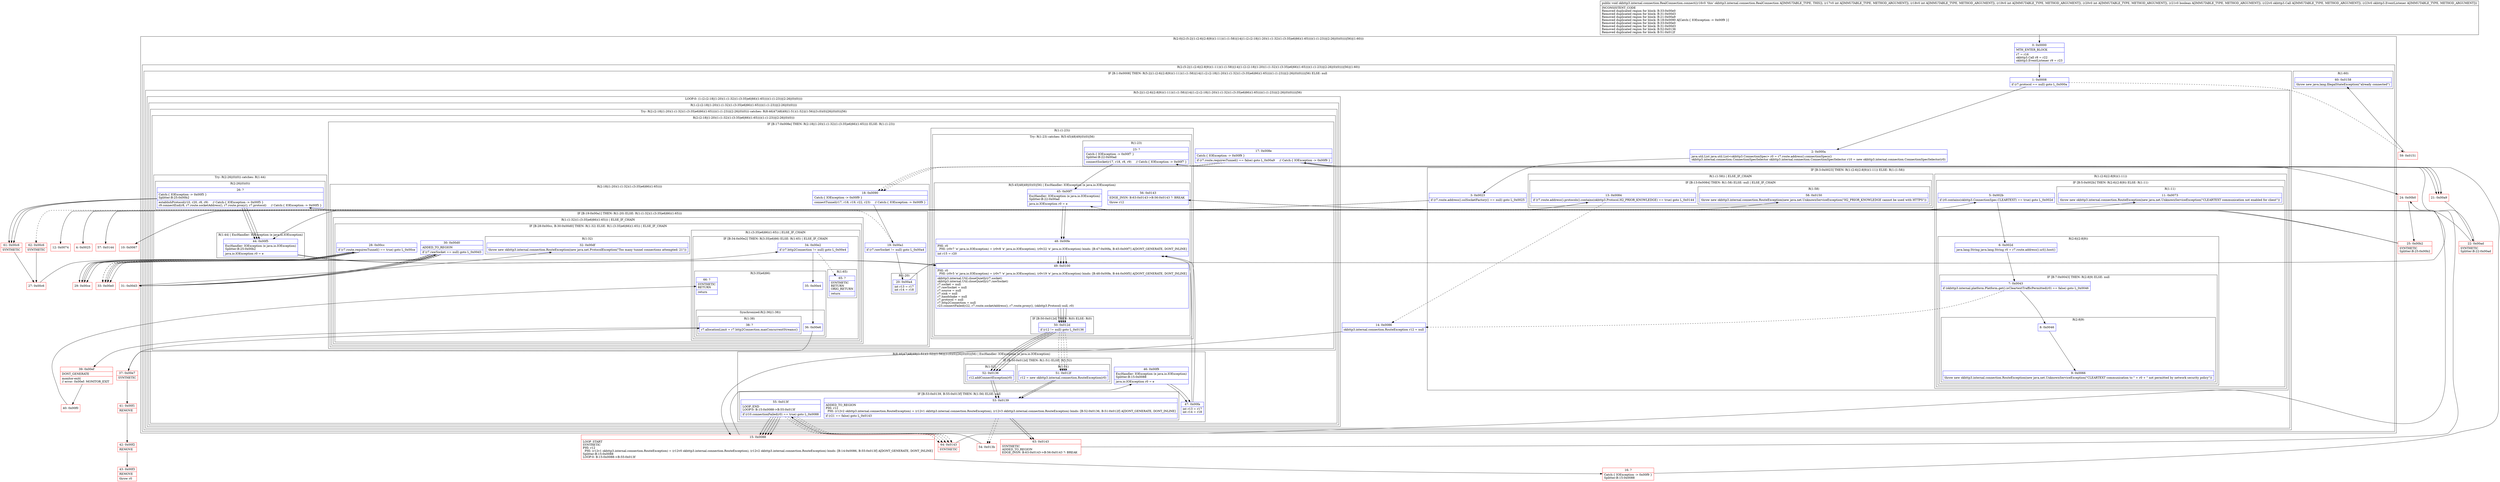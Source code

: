 digraph "CFG forokhttp3.internal.connection.RealConnection.connect(IIIIZLokhttp3\/Call;Lokhttp3\/EventListener;)V" {
subgraph cluster_Region_1823069218 {
label = "R(2:0|(2:(5:2|(1:(2:6|(2:8|9))(1:11))(1:(1:58))|14|(1:(2:(2:18|(1:20)(1:(1:32)(1:(3:35|e6|66)(1:65))))(1:(1:23))|(2:26|(0)(0))))|56)|(1:60)))";
node [shape=record,color=blue];
Node_0 [shape=record,label="{0\:\ 0x0000|MTH_ENTER_BLOCK\l|r7 = r16\lokhttp3.Call r8 = r22\lokhttp3.EventListener r9 = r23\l}"];
subgraph cluster_Region_1781759965 {
label = "R(2:(5:2|(1:(2:6|(2:8|9))(1:11))(1:(1:58))|14|(1:(2:(2:18|(1:20)(1:(1:32)(1:(3:35|e6|66)(1:65))))(1:(1:23))|(2:26|(0)(0))))|56)|(1:60))";
node [shape=record,color=blue];
subgraph cluster_IfRegion_2146221171 {
label = "IF [B:1:0x0008] THEN: R(5:2|(1:(2:6|(2:8|9))(1:11))(1:(1:58))|14|(1:(2:(2:18|(1:20)(1:(1:32)(1:(3:35|e6|66)(1:65))))(1:(1:23))|(2:26|(0)(0))))|56) ELSE: null";
node [shape=record,color=blue];
Node_1 [shape=record,label="{1\:\ 0x0008|if (r7.protocol == null) goto L_0x000a\l}"];
subgraph cluster_Region_632742319 {
label = "R(5:2|(1:(2:6|(2:8|9))(1:11))(1:(1:58))|14|(1:(2:(2:18|(1:20)(1:(1:32)(1:(3:35|e6|66)(1:65))))(1:(1:23))|(2:26|(0)(0))))|56)";
node [shape=record,color=blue];
Node_2 [shape=record,label="{2\:\ 0x000a|java.util.List java.util.List\<okhttp3.ConnectionSpec\> r0 = r7.route.address().connectionSpecs()\lokhttp3.internal.connection.ConnectionSpecSelector okhttp3.internal.connection.ConnectionSpecSelector r10 = new okhttp3.internal.connection.ConnectionSpecSelector(r0)\l}"];
subgraph cluster_IfRegion_27000258 {
label = "IF [B:3:0x0023] THEN: R(1:(2:6|(2:8|9))(1:11)) ELSE: R(1:(1:58))";
node [shape=record,color=blue];
Node_3 [shape=record,label="{3\:\ 0x0023|if (r7.route.address().sslSocketFactory() == null) goto L_0x0025\l}"];
subgraph cluster_Region_1507825186 {
label = "R(1:(2:6|(2:8|9))(1:11))";
node [shape=record,color=blue];
subgraph cluster_IfRegion_582460344 {
label = "IF [B:5:0x002b] THEN: R(2:6|(2:8|9)) ELSE: R(1:11)";
node [shape=record,color=blue];
Node_5 [shape=record,label="{5\:\ 0x002b|if (r0.contains(okhttp3.ConnectionSpec.CLEARTEXT) == true) goto L_0x002d\l}"];
subgraph cluster_Region_320911226 {
label = "R(2:6|(2:8|9))";
node [shape=record,color=blue];
Node_6 [shape=record,label="{6\:\ 0x002d|java.lang.String java.lang.String r0 = r7.route.address().url().host()\l}"];
subgraph cluster_IfRegion_1057223123 {
label = "IF [B:7:0x0043] THEN: R(2:8|9) ELSE: null";
node [shape=record,color=blue];
Node_7 [shape=record,label="{7\:\ 0x0043|if (okhttp3.internal.platform.Platform.get().isCleartextTrafficPermitted(r0) == false) goto L_0x0046\l}"];
subgraph cluster_Region_389868230 {
label = "R(2:8|9)";
node [shape=record,color=blue];
Node_8 [shape=record,label="{8\:\ 0x0046}"];
Node_9 [shape=record,label="{9\:\ 0x0066|throw new okhttp3.internal.connection.RouteException(new java.net.UnknownServiceException(\"CLEARTEXT communication to \" + r0 + \" not permitted by network security policy\"))\l}"];
}
}
}
subgraph cluster_Region_677631827 {
label = "R(1:11)";
node [shape=record,color=blue];
Node_11 [shape=record,label="{11\:\ 0x0073|throw new okhttp3.internal.connection.RouteException(new java.net.UnknownServiceException(\"CLEARTEXT communication not enabled for client\"))\l}"];
}
}
}
subgraph cluster_Region_846653704 {
label = "R(1:(1:58)) | ELSE_IF_CHAIN\l";
node [shape=record,color=blue];
subgraph cluster_IfRegion_1826449257 {
label = "IF [B:13:0x0084] THEN: R(1:58) ELSE: null | ELSE_IF_CHAIN\l";
node [shape=record,color=blue];
Node_13 [shape=record,label="{13\:\ 0x0084|if (r7.route.address().protocols().contains(okhttp3.Protocol.H2_PRIOR_KNOWLEDGE) == true) goto L_0x0144\l}"];
subgraph cluster_Region_1234600534 {
label = "R(1:58)";
node [shape=record,color=blue];
Node_58 [shape=record,label="{58\:\ 0x0150|throw new okhttp3.internal.connection.RouteException(new java.net.UnknownServiceException(\"H2_PRIOR_KNOWLEDGE cannot be used with HTTPS\"))\l}"];
}
}
}
}
Node_14 [shape=record,label="{14\:\ 0x0086|okhttp3.internal.connection.RouteException r12 = null\l}"];
subgraph cluster_LoopRegion_649026805 {
label = "LOOP:0: (1:(2:(2:18|(1:20)(1:(1:32)(1:(3:35|e6|66)(1:65))))(1:(1:23))|(2:26|(0)(0))))";
node [shape=record,color=blue];
Node_55 [shape=record,label="{55\:\ 0x013f|LOOP_END\lLOOP:0: B:15:0x0088\-\>B:55:0x013f\l|if (r10.connectionFailed(r0) == true) goto L_0x0088\l}"];
subgraph cluster_Region_2147032440 {
label = "R(1:(2:(2:18|(1:20)(1:(1:32)(1:(3:35|e6|66)(1:65))))(1:(1:23))|(2:26|(0)(0))))";
node [shape=record,color=blue];
subgraph cluster_TryCatchRegion_2059572518 {
label = "Try: R(2:(2:18|(1:20)(1:(1:32)(1:(3:35|e6|66)(1:65))))(1:(1:23))|(2:26|(0)(0))) catches: R(8:46|47|48|49|(1:51)(1:52)|(1:56)|(3:(0)(0)|26|(0)(0))|56)";
node [shape=record,color=blue];
subgraph cluster_Region_2107851576 {
label = "R(2:(2:18|(1:20)(1:(1:32)(1:(3:35|e6|66)(1:65))))(1:(1:23))|(2:26|(0)(0)))";
node [shape=record,color=blue];
subgraph cluster_IfRegion_14351080 {
label = "IF [B:17:0x008e] THEN: R(2:18|(1:20)(1:(1:32)(1:(3:35|e6|66)(1:65)))) ELSE: R(1:(1:23))";
node [shape=record,color=blue];
Node_17 [shape=record,label="{17\:\ 0x008e|Catch:\{ IOException \-\> 0x00f9 \}\l|if (r7.route.requiresTunnel() == false) goto L_0x00a9     \/\/ Catch:\{ IOException \-\> 0x00f9 \}\l}"];
subgraph cluster_Region_939468118 {
label = "R(2:18|(1:20)(1:(1:32)(1:(3:35|e6|66)(1:65))))";
node [shape=record,color=blue];
Node_18 [shape=record,label="{18\:\ 0x0090|Catch:\{ IOException \-\> 0x00f9 \}\l|connectTunnel(r17, r18, r19, r22, r23)     \/\/ Catch:\{ IOException \-\> 0x00f9 \}\l}"];
subgraph cluster_IfRegion_1501232426 {
label = "IF [B:19:0x00a1] THEN: R(1:20) ELSE: R(1:(1:32)(1:(3:35|e6|66)(1:65)))";
node [shape=record,color=blue];
Node_19 [shape=record,label="{19\:\ 0x00a1|if (r7.rawSocket != null) goto L_0x00a4\l}"];
subgraph cluster_Region_1058960959 {
label = "R(1:20)";
node [shape=record,color=blue];
Node_20 [shape=record,label="{20\:\ 0x00a4|int r13 = r17\lint r14 = r18\l}"];
}
subgraph cluster_Region_1051185086 {
label = "R(1:(1:32)(1:(3:35|e6|66)(1:65))) | ELSE_IF_CHAIN\l";
node [shape=record,color=blue];
subgraph cluster_IfRegion_1778220856 {
label = "IF [B:28:0x00cc, B:30:0x00d0] THEN: R(1:32) ELSE: R(1:(3:35|e6|66)(1:65)) | ELSE_IF_CHAIN\l";
node [shape=record,color=blue];
Node_28 [shape=record,label="{28\:\ 0x00cc|if (r7.route.requiresTunnel() == true) goto L_0x00ce\l}"];
Node_30 [shape=record,label="{30\:\ 0x00d0|ADDED_TO_REGION\l|if (r7.rawSocket == null) goto L_0x00d3\l}"];
subgraph cluster_Region_661009092 {
label = "R(1:32)";
node [shape=record,color=blue];
Node_32 [shape=record,label="{32\:\ 0x00df|throw new okhttp3.internal.connection.RouteException(new java.net.ProtocolException(\"Too many tunnel connections attempted: 21\"))\l}"];
}
subgraph cluster_Region_695929007 {
label = "R(1:(3:35|e6|66)(1:65)) | ELSE_IF_CHAIN\l";
node [shape=record,color=blue];
subgraph cluster_IfRegion_698480641 {
label = "IF [B:34:0x00e2] THEN: R(3:35|e6|66) ELSE: R(1:65) | ELSE_IF_CHAIN\l";
node [shape=record,color=blue];
Node_34 [shape=record,label="{34\:\ 0x00e2|if (r7.http2Connection != null) goto L_0x00e4\l}"];
subgraph cluster_Region_723998386 {
label = "R(3:35|e6|66)";
node [shape=record,color=blue];
Node_35 [shape=record,label="{35\:\ 0x00e4}"];
subgraph cluster_SynchronizedRegion_1036103936 {
label = "Synchronized:R(2:36|(1:38))";
node [shape=record,color=blue];
Node_36 [shape=record,label="{36\:\ 0x00e6}"];
subgraph cluster_Region_1284438119 {
label = "R(1:38)";
node [shape=record,color=blue];
Node_38 [shape=record,label="{38\:\ ?|r7.allocationLimit = r7.http2Connection.maxConcurrentStreams()\l}"];
}
}
Node_66 [shape=record,label="{66\:\ ?|SYNTHETIC\lRETURN\l|return\l}"];
}
subgraph cluster_Region_1783193607 {
label = "R(1:65)";
node [shape=record,color=blue];
Node_65 [shape=record,label="{65\:\ ?|SYNTHETIC\lRETURN\lORIG_RETURN\l|return\l}"];
}
}
}
}
}
}
}
subgraph cluster_Region_2076846394 {
label = "R(1:(1:23))";
node [shape=record,color=blue];
subgraph cluster_TryCatchRegion_1270075122 {
label = "Try: R(1:23) catches: R(5:45|48|49|(0)(0)|56)";
node [shape=record,color=blue];
subgraph cluster_Region_222382305 {
label = "R(1:23)";
node [shape=record,color=blue];
Node_23 [shape=record,label="{23\:\ ?|Catch:\{ IOException \-\> 0x00f7 \}\lSplitter:B:22:0x00ad\l|connectSocket(r17, r18, r8, r9)     \/\/ Catch:\{ IOException \-\> 0x00f7 \}\l}"];
}
subgraph cluster_Region_582079586 {
label = "R(5:45|48|49|(0)(0)|56) | ExcHandler: IOException (e java.io.IOException)\l";
node [shape=record,color=blue];
Node_45 [shape=record,label="{45\:\ 0x00f7|ExcHandler: IOException (e java.io.IOException)\lSplitter:B:22:0x00ad\l|java.io.IOException r0 = e\l}"];
Node_48 [shape=record,label="{48\:\ 0x00fe|PHI: r0 \l  PHI: (r0v7 'e' java.io.IOException) = (r0v8 'e' java.io.IOException), (r0v22 'e' java.io.IOException) binds: [B:47:0x00fa, B:45:0x00f7] A[DONT_GENERATE, DONT_INLINE]\l|int r15 = r20\l}"];
Node_49 [shape=record,label="{49\:\ 0x0100|PHI: r0 \l  PHI: (r0v5 'e' java.io.IOException) = (r0v7 'e' java.io.IOException), (r0v19 'e' java.io.IOException) binds: [B:48:0x00fe, B:44:0x00f5] A[DONT_GENERATE, DONT_INLINE]\l|okhttp3.internal.Util.closeQuietly(r7.socket)\lokhttp3.internal.Util.closeQuietly(r7.rawSocket)\lr7.socket = null\lr7.rawSocket = null\lr7.source = null\lr7.sink = null\lr7.handshake = null\lr7.protocol = null\lr7.http2Connection = null\lr23.connectFailed(r22, r7.route.socketAddress(), r7.route.proxy(), (okhttp3.Protocol) null, r0)\l}"];
subgraph cluster_IfRegion_296749178 {
label = "IF [B:50:0x012d] THEN: R(0) ELSE: R(0)";
node [shape=record,color=blue];
Node_50 [shape=record,label="{50\:\ 0x012d|if (r12 != null) goto L_0x0136\l}"];
subgraph cluster_Region_1891981859 {
label = "R(0)";
node [shape=record,color=blue];
}
subgraph cluster_Region_1361925476 {
label = "R(0)";
node [shape=record,color=blue];
}
}
Node_56 [shape=record,label="{56\:\ 0x0143|EDGE_INSN: B:63:0x0143\-\>B:56:0x0143 ?: BREAK  \l|throw r12\l}"];
}
}
}
}
subgraph cluster_TryCatchRegion_2063869314 {
label = "Try: R(2:26|(0)(0)) catches: R(1:44)";
node [shape=record,color=blue];
subgraph cluster_Region_472057852 {
label = "R(2:26|(0)(0))";
node [shape=record,color=blue];
Node_26 [shape=record,label="{26\:\ ?|Catch:\{ IOException \-\> 0x00f5 \}\lSplitter:B:25:0x00b2\l|establishProtocol(r10, r20, r8, r9)     \/\/ Catch:\{ IOException \-\> 0x00f5 \}\lr9.connectEnd(r8, r7.route.socketAddress(), r7.route.proxy(), r7.protocol)     \/\/ Catch:\{ IOException \-\> 0x00f5 \}\l}"];
subgraph cluster_IfRegion_781557838 {
label = "IF [B:28:0x00cc, B:30:0x00d0] THEN: R(0) ELSE: R(0)";
node [shape=record,color=blue];
Node_28 [shape=record,label="{28\:\ 0x00cc|if (r7.route.requiresTunnel() == true) goto L_0x00ce\l}"];
Node_30 [shape=record,label="{30\:\ 0x00d0|ADDED_TO_REGION\l|if (r7.rawSocket == null) goto L_0x00d3\l}"];
subgraph cluster_Region_1952179197 {
label = "R(0)";
node [shape=record,color=blue];
}
subgraph cluster_Region_1340481127 {
label = "R(0)";
node [shape=record,color=blue];
}
}
}
subgraph cluster_Region_353634860 {
label = "R(1:44) | ExcHandler: IOException (e java.io.IOException)\l";
node [shape=record,color=blue];
Node_44 [shape=record,label="{44\:\ 0x00f5|ExcHandler: IOException (e java.io.IOException)\lSplitter:B:25:0x00b2\l|java.io.IOException r0 = e\l}"];
}
}
}
subgraph cluster_Region_1799908334 {
label = "R(8:46|47|48|49|(1:51)(1:52)|(1:56)|(3:(0)(0)|26|(0)(0))|56) | ExcHandler: IOException (e java.io.IOException)\l";
node [shape=record,color=blue];
Node_46 [shape=record,label="{46\:\ 0x00f9|ExcHandler: IOException (e java.io.IOException)\lSplitter:B:15:0x0088\l|java.io.IOException r0 = e\l}"];
Node_47 [shape=record,label="{47\:\ 0x00fa|int r13 = r17\lint r14 = r18\l}"];
Node_48 [shape=record,label="{48\:\ 0x00fe|PHI: r0 \l  PHI: (r0v7 'e' java.io.IOException) = (r0v8 'e' java.io.IOException), (r0v22 'e' java.io.IOException) binds: [B:47:0x00fa, B:45:0x00f7] A[DONT_GENERATE, DONT_INLINE]\l|int r15 = r20\l}"];
Node_49 [shape=record,label="{49\:\ 0x0100|PHI: r0 \l  PHI: (r0v5 'e' java.io.IOException) = (r0v7 'e' java.io.IOException), (r0v19 'e' java.io.IOException) binds: [B:48:0x00fe, B:44:0x00f5] A[DONT_GENERATE, DONT_INLINE]\l|okhttp3.internal.Util.closeQuietly(r7.socket)\lokhttp3.internal.Util.closeQuietly(r7.rawSocket)\lr7.socket = null\lr7.rawSocket = null\lr7.source = null\lr7.sink = null\lr7.handshake = null\lr7.protocol = null\lr7.http2Connection = null\lr23.connectFailed(r22, r7.route.socketAddress(), r7.route.proxy(), (okhttp3.Protocol) null, r0)\l}"];
subgraph cluster_IfRegion_329870663 {
label = "IF [B:50:0x012d] THEN: R(1:51) ELSE: R(1:52)";
node [shape=record,color=blue];
Node_50 [shape=record,label="{50\:\ 0x012d|if (r12 != null) goto L_0x0136\l}"];
subgraph cluster_Region_1302638031 {
label = "R(1:51)";
node [shape=record,color=blue];
Node_51 [shape=record,label="{51\:\ 0x012f|r12 = new okhttp3.internal.connection.RouteException(r0)\l}"];
}
subgraph cluster_Region_1251197482 {
label = "R(1:52)";
node [shape=record,color=blue];
Node_52 [shape=record,label="{52\:\ 0x0136|r12.addConnectException(r0)\l}"];
}
}
subgraph cluster_IfRegion_1085822055 {
label = "IF [B:53:0x0139, B:55:0x013f] THEN: R(1:56) ELSE: null";
node [shape=record,color=blue];
Node_53 [shape=record,label="{53\:\ 0x0139|ADDED_TO_REGION\lPHI: r12 \l  PHI: (r12v2 okhttp3.internal.connection.RouteException) = (r12v1 okhttp3.internal.connection.RouteException), (r12v3 okhttp3.internal.connection.RouteException) binds: [B:52:0x0136, B:51:0x012f] A[DONT_GENERATE, DONT_INLINE]\l|if (r21 == false) goto L_0x0143\l}"];
Node_55 [shape=record,label="{55\:\ 0x013f|LOOP_END\lLOOP:0: B:15:0x0088\-\>B:55:0x013f\l|if (r10.connectionFailed(r0) == true) goto L_0x0088\l}"];
subgraph cluster_Region_861137814 {
label = "R(1:56)";
node [shape=record,color=blue];
Node_56 [shape=record,label="{56\:\ 0x0143|EDGE_INSN: B:63:0x0143\-\>B:56:0x0143 ?: BREAK  \l|throw r12\l}"];
}
}
subgraph cluster_LoopRegion_1385262662 {
label = "LOOP:0: (3:(0)(0)|26|(0)(0))";
node [shape=record,color=blue];
Node_55 [shape=record,label="{55\:\ 0x013f|LOOP_END\lLOOP:0: B:15:0x0088\-\>B:55:0x013f\l|if (r10.connectionFailed(r0) == true) goto L_0x0088\l}"];
subgraph cluster_Region_127675834 {
label = "R(3:(0)(0)|26|(0)(0))";
node [shape=record,color=blue];
subgraph cluster_IfRegion_377511696 {
label = "IF [B:17:0x008e] THEN: R(0) ELSE: R(0)";
node [shape=record,color=blue];
Node_17 [shape=record,label="{17\:\ 0x008e|Catch:\{ IOException \-\> 0x00f9 \}\l|if (r7.route.requiresTunnel() == false) goto L_0x00a9     \/\/ Catch:\{ IOException \-\> 0x00f9 \}\l}"];
subgraph cluster_Region_1030685238 {
label = "R(0)";
node [shape=record,color=blue];
}
subgraph cluster_Region_1107637978 {
label = "R(0)";
node [shape=record,color=blue];
}
}
Node_26 [shape=record,label="{26\:\ ?|Catch:\{ IOException \-\> 0x00f5 \}\lSplitter:B:25:0x00b2\l|establishProtocol(r10, r20, r8, r9)     \/\/ Catch:\{ IOException \-\> 0x00f5 \}\lr9.connectEnd(r8, r7.route.socketAddress(), r7.route.proxy(), r7.protocol)     \/\/ Catch:\{ IOException \-\> 0x00f5 \}\l}"];
subgraph cluster_IfRegion_2004160988 {
label = "IF [B:28:0x00cc, B:30:0x00d0] THEN: R(0) ELSE: R(0)";
node [shape=record,color=blue];
Node_28 [shape=record,label="{28\:\ 0x00cc|if (r7.route.requiresTunnel() == true) goto L_0x00ce\l}"];
Node_30 [shape=record,label="{30\:\ 0x00d0|ADDED_TO_REGION\l|if (r7.rawSocket == null) goto L_0x00d3\l}"];
subgraph cluster_Region_1671018749 {
label = "R(0)";
node [shape=record,color=blue];
}
subgraph cluster_Region_648177674 {
label = "R(0)";
node [shape=record,color=blue];
}
}
}
}
Node_56 [shape=record,label="{56\:\ 0x0143|EDGE_INSN: B:63:0x0143\-\>B:56:0x0143 ?: BREAK  \l|throw r12\l}"];
}
}
}
}
Node_56 [shape=record,label="{56\:\ 0x0143|EDGE_INSN: B:63:0x0143\-\>B:56:0x0143 ?: BREAK  \l|throw r12\l}"];
}
}
subgraph cluster_Region_1299851746 {
label = "R(1:60)";
node [shape=record,color=blue];
Node_60 [shape=record,label="{60\:\ 0x0158|throw new java.lang.IllegalStateException(\"already connected\")\l}"];
}
}
}
subgraph cluster_Region_1799908334 {
label = "R(8:46|47|48|49|(1:51)(1:52)|(1:56)|(3:(0)(0)|26|(0)(0))|56) | ExcHandler: IOException (e java.io.IOException)\l";
node [shape=record,color=blue];
Node_46 [shape=record,label="{46\:\ 0x00f9|ExcHandler: IOException (e java.io.IOException)\lSplitter:B:15:0x0088\l|java.io.IOException r0 = e\l}"];
Node_47 [shape=record,label="{47\:\ 0x00fa|int r13 = r17\lint r14 = r18\l}"];
Node_48 [shape=record,label="{48\:\ 0x00fe|PHI: r0 \l  PHI: (r0v7 'e' java.io.IOException) = (r0v8 'e' java.io.IOException), (r0v22 'e' java.io.IOException) binds: [B:47:0x00fa, B:45:0x00f7] A[DONT_GENERATE, DONT_INLINE]\l|int r15 = r20\l}"];
Node_49 [shape=record,label="{49\:\ 0x0100|PHI: r0 \l  PHI: (r0v5 'e' java.io.IOException) = (r0v7 'e' java.io.IOException), (r0v19 'e' java.io.IOException) binds: [B:48:0x00fe, B:44:0x00f5] A[DONT_GENERATE, DONT_INLINE]\l|okhttp3.internal.Util.closeQuietly(r7.socket)\lokhttp3.internal.Util.closeQuietly(r7.rawSocket)\lr7.socket = null\lr7.rawSocket = null\lr7.source = null\lr7.sink = null\lr7.handshake = null\lr7.protocol = null\lr7.http2Connection = null\lr23.connectFailed(r22, r7.route.socketAddress(), r7.route.proxy(), (okhttp3.Protocol) null, r0)\l}"];
subgraph cluster_IfRegion_329870663 {
label = "IF [B:50:0x012d] THEN: R(1:51) ELSE: R(1:52)";
node [shape=record,color=blue];
Node_50 [shape=record,label="{50\:\ 0x012d|if (r12 != null) goto L_0x0136\l}"];
subgraph cluster_Region_1302638031 {
label = "R(1:51)";
node [shape=record,color=blue];
Node_51 [shape=record,label="{51\:\ 0x012f|r12 = new okhttp3.internal.connection.RouteException(r0)\l}"];
}
subgraph cluster_Region_1251197482 {
label = "R(1:52)";
node [shape=record,color=blue];
Node_52 [shape=record,label="{52\:\ 0x0136|r12.addConnectException(r0)\l}"];
}
}
subgraph cluster_IfRegion_1085822055 {
label = "IF [B:53:0x0139, B:55:0x013f] THEN: R(1:56) ELSE: null";
node [shape=record,color=blue];
Node_53 [shape=record,label="{53\:\ 0x0139|ADDED_TO_REGION\lPHI: r12 \l  PHI: (r12v2 okhttp3.internal.connection.RouteException) = (r12v1 okhttp3.internal.connection.RouteException), (r12v3 okhttp3.internal.connection.RouteException) binds: [B:52:0x0136, B:51:0x012f] A[DONT_GENERATE, DONT_INLINE]\l|if (r21 == false) goto L_0x0143\l}"];
Node_55 [shape=record,label="{55\:\ 0x013f|LOOP_END\lLOOP:0: B:15:0x0088\-\>B:55:0x013f\l|if (r10.connectionFailed(r0) == true) goto L_0x0088\l}"];
subgraph cluster_Region_861137814 {
label = "R(1:56)";
node [shape=record,color=blue];
Node_56 [shape=record,label="{56\:\ 0x0143|EDGE_INSN: B:63:0x0143\-\>B:56:0x0143 ?: BREAK  \l|throw r12\l}"];
}
}
subgraph cluster_LoopRegion_1385262662 {
label = "LOOP:0: (3:(0)(0)|26|(0)(0))";
node [shape=record,color=blue];
Node_55 [shape=record,label="{55\:\ 0x013f|LOOP_END\lLOOP:0: B:15:0x0088\-\>B:55:0x013f\l|if (r10.connectionFailed(r0) == true) goto L_0x0088\l}"];
subgraph cluster_Region_127675834 {
label = "R(3:(0)(0)|26|(0)(0))";
node [shape=record,color=blue];
subgraph cluster_IfRegion_377511696 {
label = "IF [B:17:0x008e] THEN: R(0) ELSE: R(0)";
node [shape=record,color=blue];
Node_17 [shape=record,label="{17\:\ 0x008e|Catch:\{ IOException \-\> 0x00f9 \}\l|if (r7.route.requiresTunnel() == false) goto L_0x00a9     \/\/ Catch:\{ IOException \-\> 0x00f9 \}\l}"];
subgraph cluster_Region_1030685238 {
label = "R(0)";
node [shape=record,color=blue];
}
subgraph cluster_Region_1107637978 {
label = "R(0)";
node [shape=record,color=blue];
}
}
Node_26 [shape=record,label="{26\:\ ?|Catch:\{ IOException \-\> 0x00f5 \}\lSplitter:B:25:0x00b2\l|establishProtocol(r10, r20, r8, r9)     \/\/ Catch:\{ IOException \-\> 0x00f5 \}\lr9.connectEnd(r8, r7.route.socketAddress(), r7.route.proxy(), r7.protocol)     \/\/ Catch:\{ IOException \-\> 0x00f5 \}\l}"];
subgraph cluster_IfRegion_2004160988 {
label = "IF [B:28:0x00cc, B:30:0x00d0] THEN: R(0) ELSE: R(0)";
node [shape=record,color=blue];
Node_28 [shape=record,label="{28\:\ 0x00cc|if (r7.route.requiresTunnel() == true) goto L_0x00ce\l}"];
Node_30 [shape=record,label="{30\:\ 0x00d0|ADDED_TO_REGION\l|if (r7.rawSocket == null) goto L_0x00d3\l}"];
subgraph cluster_Region_1671018749 {
label = "R(0)";
node [shape=record,color=blue];
}
subgraph cluster_Region_648177674 {
label = "R(0)";
node [shape=record,color=blue];
}
}
}
}
Node_56 [shape=record,label="{56\:\ 0x0143|EDGE_INSN: B:63:0x0143\-\>B:56:0x0143 ?: BREAK  \l|throw r12\l}"];
}
subgraph cluster_Region_582079586 {
label = "R(5:45|48|49|(0)(0)|56) | ExcHandler: IOException (e java.io.IOException)\l";
node [shape=record,color=blue];
Node_45 [shape=record,label="{45\:\ 0x00f7|ExcHandler: IOException (e java.io.IOException)\lSplitter:B:22:0x00ad\l|java.io.IOException r0 = e\l}"];
Node_48 [shape=record,label="{48\:\ 0x00fe|PHI: r0 \l  PHI: (r0v7 'e' java.io.IOException) = (r0v8 'e' java.io.IOException), (r0v22 'e' java.io.IOException) binds: [B:47:0x00fa, B:45:0x00f7] A[DONT_GENERATE, DONT_INLINE]\l|int r15 = r20\l}"];
Node_49 [shape=record,label="{49\:\ 0x0100|PHI: r0 \l  PHI: (r0v5 'e' java.io.IOException) = (r0v7 'e' java.io.IOException), (r0v19 'e' java.io.IOException) binds: [B:48:0x00fe, B:44:0x00f5] A[DONT_GENERATE, DONT_INLINE]\l|okhttp3.internal.Util.closeQuietly(r7.socket)\lokhttp3.internal.Util.closeQuietly(r7.rawSocket)\lr7.socket = null\lr7.rawSocket = null\lr7.source = null\lr7.sink = null\lr7.handshake = null\lr7.protocol = null\lr7.http2Connection = null\lr23.connectFailed(r22, r7.route.socketAddress(), r7.route.proxy(), (okhttp3.Protocol) null, r0)\l}"];
subgraph cluster_IfRegion_296749178 {
label = "IF [B:50:0x012d] THEN: R(0) ELSE: R(0)";
node [shape=record,color=blue];
Node_50 [shape=record,label="{50\:\ 0x012d|if (r12 != null) goto L_0x0136\l}"];
subgraph cluster_Region_1891981859 {
label = "R(0)";
node [shape=record,color=blue];
}
subgraph cluster_Region_1361925476 {
label = "R(0)";
node [shape=record,color=blue];
}
}
Node_56 [shape=record,label="{56\:\ 0x0143|EDGE_INSN: B:63:0x0143\-\>B:56:0x0143 ?: BREAK  \l|throw r12\l}"];
}
subgraph cluster_Region_353634860 {
label = "R(1:44) | ExcHandler: IOException (e java.io.IOException)\l";
node [shape=record,color=blue];
Node_44 [shape=record,label="{44\:\ 0x00f5|ExcHandler: IOException (e java.io.IOException)\lSplitter:B:25:0x00b2\l|java.io.IOException r0 = e\l}"];
}
Node_4 [shape=record,color=red,label="{4\:\ 0x0025}"];
Node_10 [shape=record,color=red,label="{10\:\ 0x0067}"];
Node_12 [shape=record,color=red,label="{12\:\ 0x0074}"];
Node_15 [shape=record,color=red,label="{15\:\ 0x0088|LOOP_START\lSYNTHETIC\lPHI: r12 \l  PHI: (r12v1 okhttp3.internal.connection.RouteException) = (r12v0 okhttp3.internal.connection.RouteException), (r12v2 okhttp3.internal.connection.RouteException) binds: [B:14:0x0086, B:55:0x013f] A[DONT_GENERATE, DONT_INLINE]\lSplitter:B:15:0x0088\lLOOP:0: B:15:0x0088\-\>B:55:0x013f\l}"];
Node_16 [shape=record,color=red,label="{16\:\ ?|Catch:\{ IOException \-\> 0x00f9 \}\lSplitter:B:15:0x0088\l}"];
Node_21 [shape=record,color=red,label="{21\:\ 0x00a9}"];
Node_22 [shape=record,color=red,label="{22\:\ 0x00ad|SYNTHETIC\lSplitter:B:22:0x00ad\l}"];
Node_24 [shape=record,color=red,label="{24\:\ 0x00b0}"];
Node_25 [shape=record,color=red,label="{25\:\ 0x00b2|SYNTHETIC\lSplitter:B:25:0x00b2\l}"];
Node_27 [shape=record,color=red,label="{27\:\ 0x00c6}"];
Node_29 [shape=record,color=red,label="{29\:\ 0x00ce}"];
Node_31 [shape=record,color=red,label="{31\:\ 0x00d3}"];
Node_33 [shape=record,color=red,label="{33\:\ 0x00e0}"];
Node_37 [shape=record,color=red,label="{37\:\ 0x00e7|SYNTHETIC\l}"];
Node_39 [shape=record,color=red,label="{39\:\ 0x00ef|DONT_GENERATE\l|monitor\-exit(\l\/\/ error: 0x00ef: MONITOR_EXIT  \l}"];
Node_40 [shape=record,color=red,label="{40\:\ 0x00f0}"];
Node_41 [shape=record,color=red,label="{41\:\ 0x00f1|REMOVE\l}"];
Node_42 [shape=record,color=red,label="{42\:\ 0x00f2|REMOVE\l}"];
Node_43 [shape=record,color=red,label="{43\:\ 0x00f3|REMOVE\l|throw r0\l}"];
Node_54 [shape=record,color=red,label="{54\:\ 0x013b}"];
Node_57 [shape=record,color=red,label="{57\:\ 0x0144}"];
Node_59 [shape=record,color=red,label="{59\:\ 0x0151}"];
Node_61 [shape=record,color=red,label="{61\:\ 0x00c6|SYNTHETIC\l}"];
Node_62 [shape=record,color=red,label="{62\:\ 0x00c6|SYNTHETIC\l}"];
Node_63 [shape=record,color=red,label="{63\:\ 0x0143|SYNTHETIC\lADDED_TO_REGION\lEDGE_INSN: B:63:0x0143\-\>B:56:0x0143 ?: BREAK  \l}"];
Node_64 [shape=record,color=red,label="{64\:\ 0x0143|SYNTHETIC\l}"];
MethodNode[shape=record,label="{public void okhttp3.internal.connection.RealConnection.connect((r16v0 'this' okhttp3.internal.connection.RealConnection A[IMMUTABLE_TYPE, THIS]), (r17v0 int A[IMMUTABLE_TYPE, METHOD_ARGUMENT]), (r18v0 int A[IMMUTABLE_TYPE, METHOD_ARGUMENT]), (r19v0 int A[IMMUTABLE_TYPE, METHOD_ARGUMENT]), (r20v0 int A[IMMUTABLE_TYPE, METHOD_ARGUMENT]), (r21v0 boolean A[IMMUTABLE_TYPE, METHOD_ARGUMENT]), (r22v0 okhttp3.Call A[IMMUTABLE_TYPE, METHOD_ARGUMENT]), (r23v0 okhttp3.EventListener A[IMMUTABLE_TYPE, METHOD_ARGUMENT]))  | INCONSISTENT_CODE\lRemoved duplicated region for block: B:33:0x00e0 \lRemoved duplicated region for block: B:31:0x00d3 \lRemoved duplicated region for block: B:21:0x00a9 \lRemoved duplicated region for block: B:18:0x0090 A[Catch:\{ IOException \-\> 0x00f9 \}]\lRemoved duplicated region for block: B:33:0x00e0 \lRemoved duplicated region for block: B:31:0x00d3 \lRemoved duplicated region for block: B:52:0x0136 \lRemoved duplicated region for block: B:51:0x012f \l}"];
MethodNode -> Node_0;
Node_0 -> Node_1;
Node_1 -> Node_2;
Node_1 -> Node_59[style=dashed];
Node_2 -> Node_3;
Node_3 -> Node_4;
Node_3 -> Node_12[style=dashed];
Node_5 -> Node_6;
Node_5 -> Node_10[style=dashed];
Node_6 -> Node_7;
Node_7 -> Node_8;
Node_7 -> Node_14[style=dashed];
Node_8 -> Node_9;
Node_13 -> Node_14[style=dashed];
Node_13 -> Node_57;
Node_14 -> Node_15;
Node_55 -> Node_15;
Node_55 -> Node_64[style=dashed];
Node_17 -> Node_18[style=dashed];
Node_17 -> Node_21;
Node_18 -> Node_19;
Node_19 -> Node_20;
Node_19 -> Node_62[style=dashed];
Node_20 -> Node_24;
Node_28 -> Node_29;
Node_28 -> Node_33[style=dashed];
Node_30 -> Node_31;
Node_30 -> Node_33[style=dashed];
Node_34 -> Node_35;
Node_34 -> Node_65[style=dashed];
Node_35 -> Node_36;
Node_36 -> Node_37;
Node_38 -> Node_39;
Node_23 -> Node_24;
Node_23 -> Node_45;
Node_45 -> Node_48;
Node_48 -> Node_49;
Node_49 -> Node_50;
Node_50 -> Node_51[style=dashed];
Node_50 -> Node_52;
Node_26 -> Node_44;
Node_26 -> Node_61;
Node_28 -> Node_29;
Node_28 -> Node_33[style=dashed];
Node_30 -> Node_31;
Node_30 -> Node_33[style=dashed];
Node_44 -> Node_49;
Node_46 -> Node_47;
Node_47 -> Node_48;
Node_48 -> Node_49;
Node_49 -> Node_50;
Node_50 -> Node_51[style=dashed];
Node_50 -> Node_52;
Node_51 -> Node_53;
Node_52 -> Node_53;
Node_53 -> Node_54[style=dashed];
Node_53 -> Node_63;
Node_55 -> Node_15;
Node_55 -> Node_64[style=dashed];
Node_55 -> Node_15;
Node_55 -> Node_64[style=dashed];
Node_17 -> Node_18[style=dashed];
Node_17 -> Node_21;
Node_26 -> Node_44;
Node_26 -> Node_61;
Node_28 -> Node_29;
Node_28 -> Node_33[style=dashed];
Node_30 -> Node_31;
Node_30 -> Node_33[style=dashed];
Node_46 -> Node_47;
Node_47 -> Node_48;
Node_48 -> Node_49;
Node_49 -> Node_50;
Node_50 -> Node_51[style=dashed];
Node_50 -> Node_52;
Node_51 -> Node_53;
Node_52 -> Node_53;
Node_53 -> Node_54[style=dashed];
Node_53 -> Node_63;
Node_55 -> Node_15;
Node_55 -> Node_64[style=dashed];
Node_55 -> Node_15;
Node_55 -> Node_64[style=dashed];
Node_17 -> Node_18[style=dashed];
Node_17 -> Node_21;
Node_26 -> Node_44;
Node_26 -> Node_61;
Node_28 -> Node_29;
Node_28 -> Node_33[style=dashed];
Node_30 -> Node_31;
Node_30 -> Node_33[style=dashed];
Node_45 -> Node_48;
Node_48 -> Node_49;
Node_49 -> Node_50;
Node_50 -> Node_51[style=dashed];
Node_50 -> Node_52;
Node_44 -> Node_49;
Node_4 -> Node_5;
Node_10 -> Node_11;
Node_12 -> Node_13;
Node_15 -> Node_16;
Node_15 -> Node_46;
Node_16 -> Node_17;
Node_21 -> Node_22;
Node_22 -> Node_23;
Node_22 -> Node_45;
Node_24 -> Node_25;
Node_25 -> Node_26;
Node_25 -> Node_44;
Node_27 -> Node_28;
Node_29 -> Node_30;
Node_31 -> Node_32;
Node_33 -> Node_34;
Node_37 -> Node_38;
Node_37 -> Node_41;
Node_39 -> Node_40;
Node_40 -> Node_66;
Node_41 -> Node_42;
Node_42 -> Node_43;
Node_54 -> Node_55;
Node_57 -> Node_58;
Node_59 -> Node_60;
Node_61 -> Node_27;
Node_62 -> Node_27;
Node_63 -> Node_56;
Node_64 -> Node_56;
}

